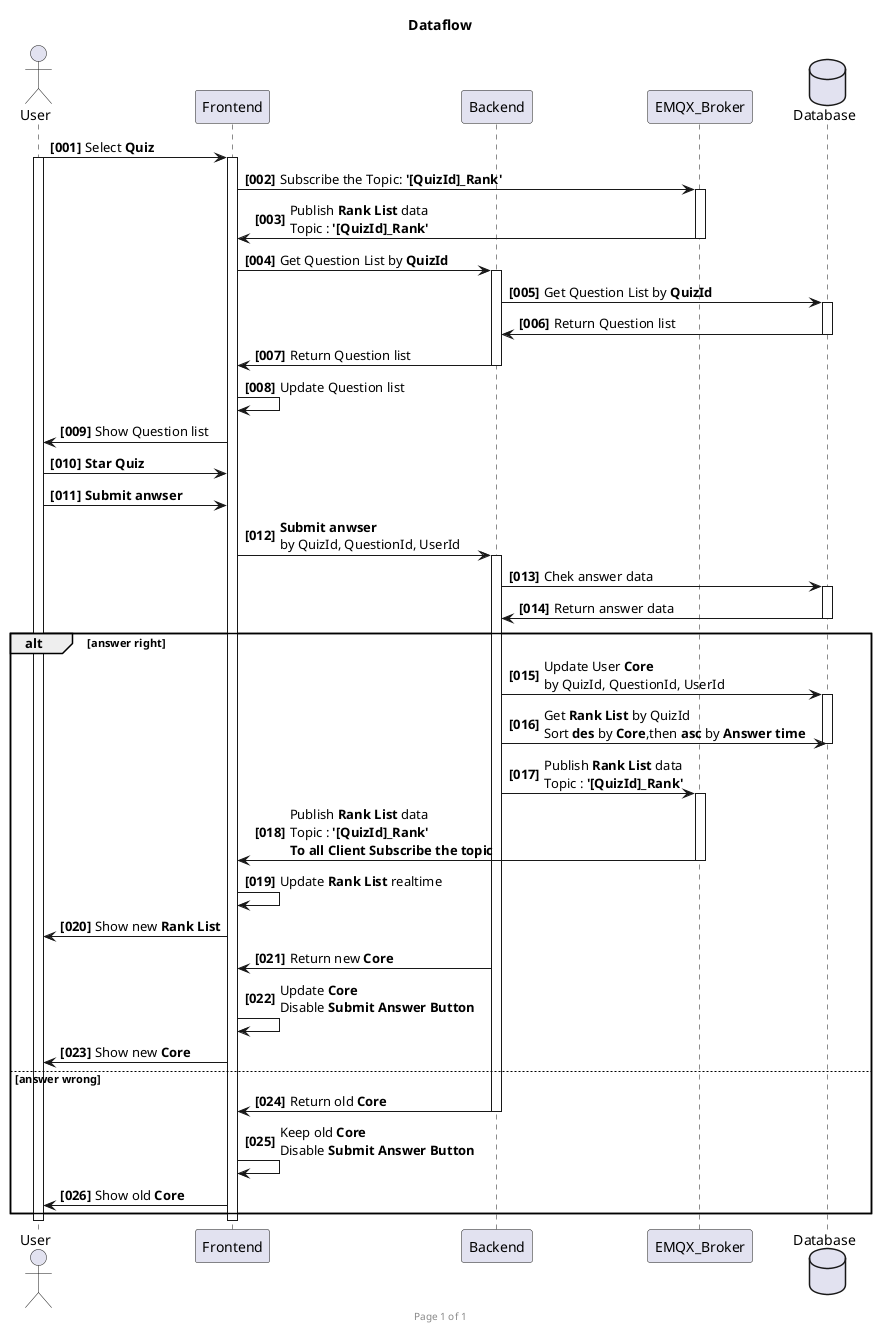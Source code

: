 @startuml Dataflow_flow
skinparam SequenceMessageAlign left
skinparam ResponseMessagebelowArrow true
autonumber "<b>[000]"

title <b>Dataflow
footer Page %page% of %lastpage%

actor User                      as us
participant Frontend            as fe
participant Backend             as be
participant EMQX_Broker         as eb
Database Database               as fd

us -> fe: Select <b>Quiz</b>
activate us
activate fe
fe -> eb: Subscribe the Topic: <b>'[QuizId]_Rank'</b>
activate eb
eb -> fe: Publish <b>Rank List</b> data\nTopic : <b>'[QuizId]_Rank'</b>
deactivate eb
fe -> be: Get Question List by <b>QuizId</b>
activate be
be -> fd: Get Question List by <b>QuizId</b>
activate fd
fd -> be: Return Question list
deactivate fd
be -> fe: Return Question list
deactivate be
fe -> fe: Update Question list
fe -> us: Show Question list
us -> fe: <b>Star Quiz
us -> fe: <b>Submit anwser</b>
fe -> be: <b>Submit anwser</b>\nby QuizId, QuestionId, UserId
activate be
be -> fd: Chek answer data
activate fd
fd -> be: Return answer data
deactivate fd
alt answer right
be -> fd: Update User <b>Core</b>\nby QuizId, QuestionId, UserId
activate fd
be -> fd: Get <b>Rank List</b> by QuizId\nSort <b>des</b> by <b>Core</b>,then <b>asc</b> by <b>Answer time</b>
deactivate fd
be -> eb: Publish <b>Rank List</b> data\nTopic : <b>'[QuizId]_Rank'</b>
activate eb
eb -> fe: Publish <b>Rank List</b> data\nTopic : <b>'[QuizId]_Rank'</b>\n<b>To all Client Subscribe the topic</b>
deactivate eb
fe -> fe: Update <b>Rank List</b> realtime
fe -> us: Show new <b>Rank List</b>
be -> fe: Return new <b>Core</b>
fe -> fe: Update <b>Core</b>\nDisable <b>Submit Answer Button</b>
fe -> us: Show new <b>Core</b>
else answer wrong

be -> fe: Return old <b>Core</b>
deactivate be
fe -> fe: Keep old <b>Core</b>\nDisable <b>Submit Answer Button</b>
fe -> us: Show old <b>Core</b>
end
activate fd
deactivate fe
deactivate us
@enduml